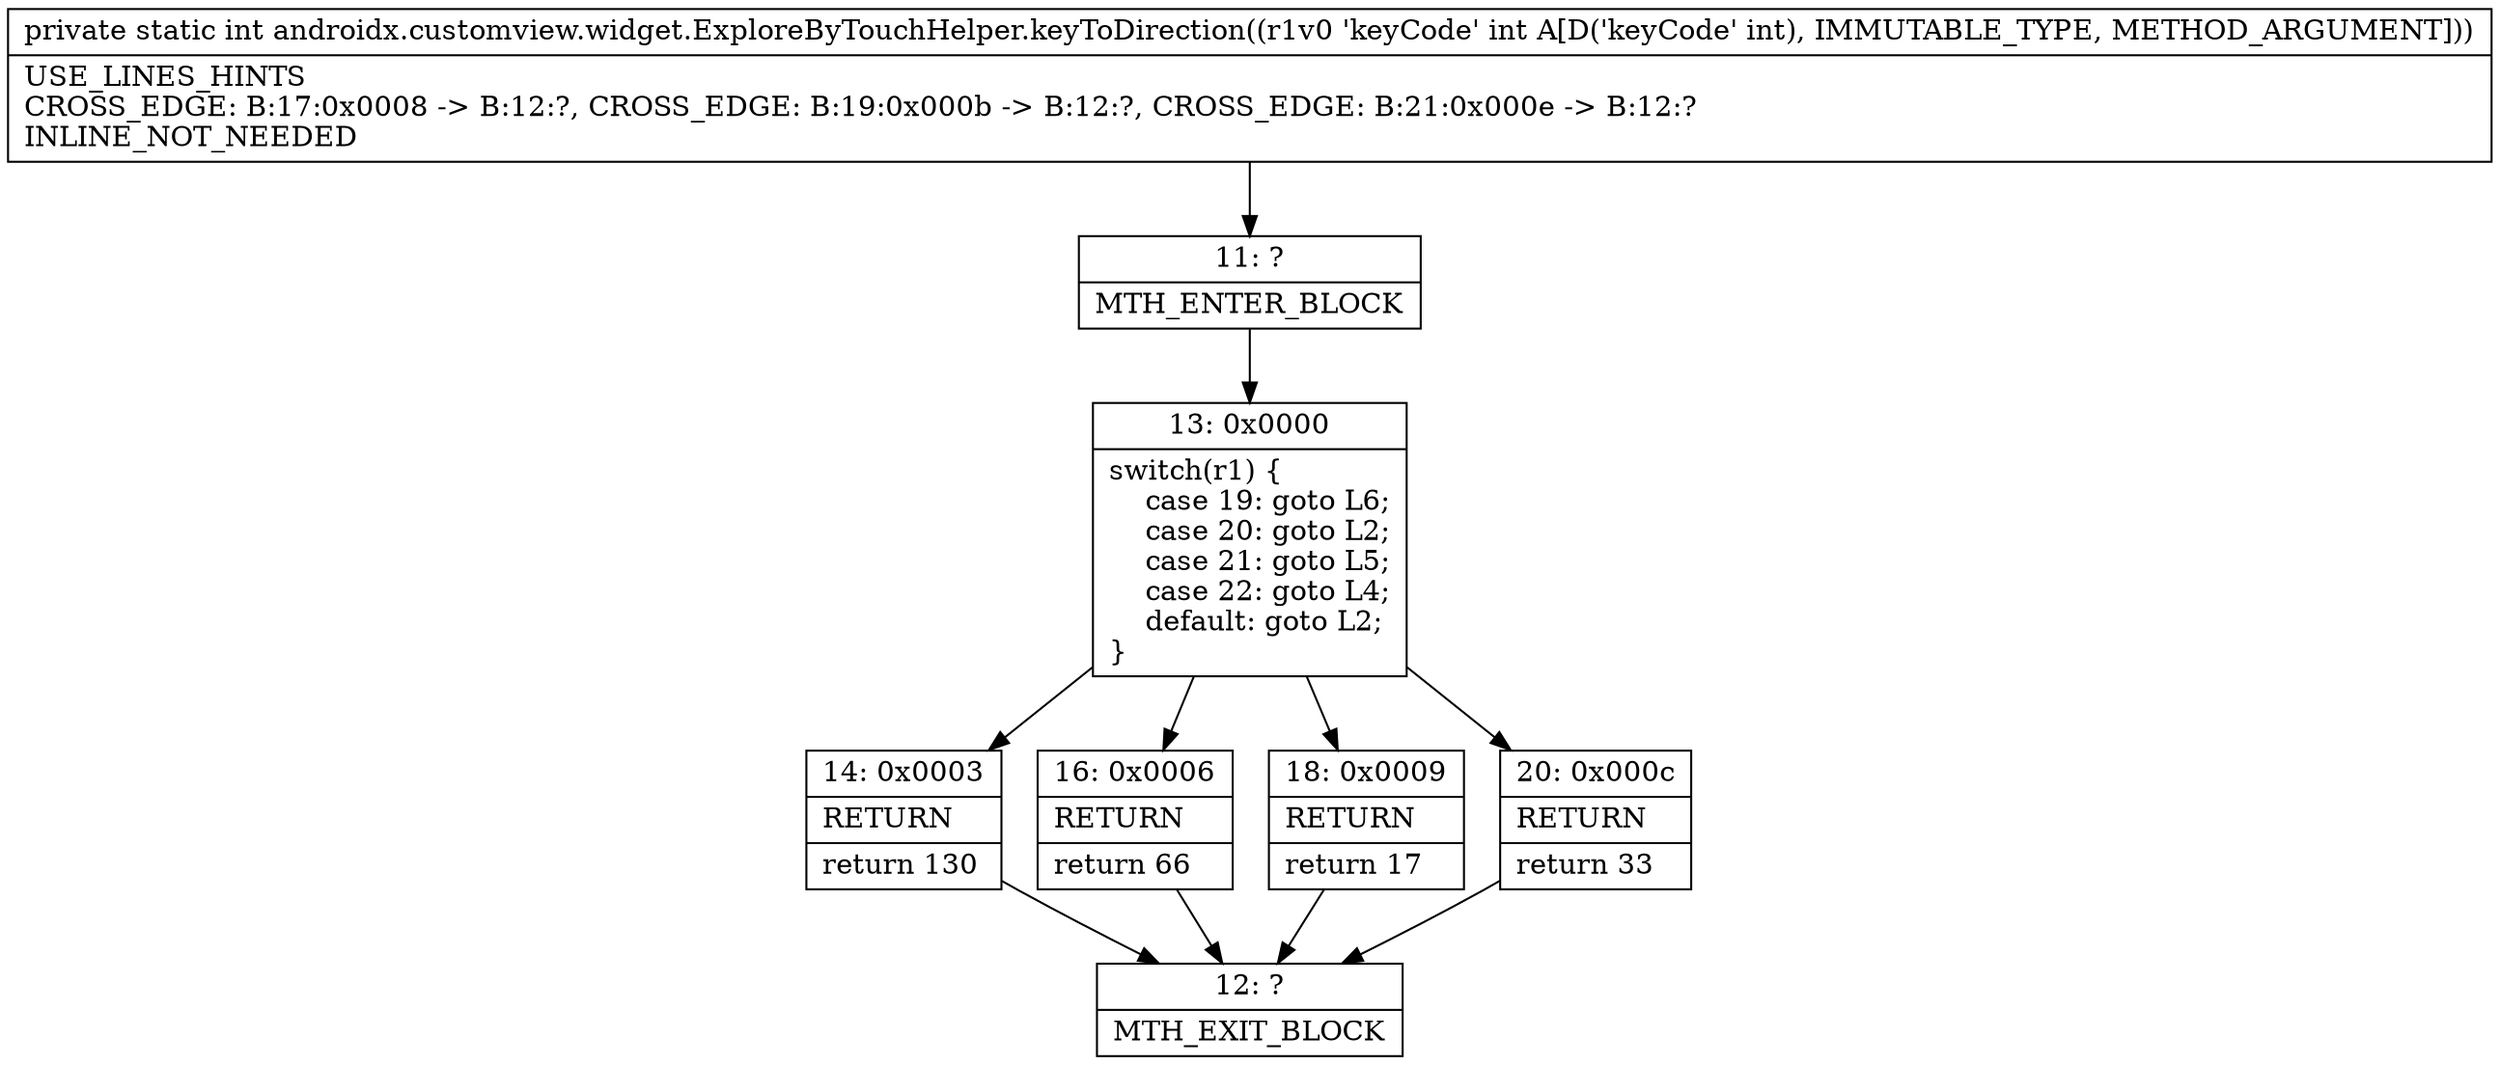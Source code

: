 digraph "CFG forandroidx.customview.widget.ExploreByTouchHelper.keyToDirection(I)I" {
Node_11 [shape=record,label="{11\:\ ?|MTH_ENTER_BLOCK\l}"];
Node_13 [shape=record,label="{13\:\ 0x0000|switch(r1) \{\l    case 19: goto L6;\l    case 20: goto L2;\l    case 21: goto L5;\l    case 22: goto L4;\l    default: goto L2;\l\}\l}"];
Node_14 [shape=record,label="{14\:\ 0x0003|RETURN\l|return 130\l}"];
Node_12 [shape=record,label="{12\:\ ?|MTH_EXIT_BLOCK\l}"];
Node_16 [shape=record,label="{16\:\ 0x0006|RETURN\l|return 66\l}"];
Node_18 [shape=record,label="{18\:\ 0x0009|RETURN\l|return 17\l}"];
Node_20 [shape=record,label="{20\:\ 0x000c|RETURN\l|return 33\l}"];
MethodNode[shape=record,label="{private static int androidx.customview.widget.ExploreByTouchHelper.keyToDirection((r1v0 'keyCode' int A[D('keyCode' int), IMMUTABLE_TYPE, METHOD_ARGUMENT]))  | USE_LINES_HINTS\lCROSS_EDGE: B:17:0x0008 \-\> B:12:?, CROSS_EDGE: B:19:0x000b \-\> B:12:?, CROSS_EDGE: B:21:0x000e \-\> B:12:?\lINLINE_NOT_NEEDED\l}"];
MethodNode -> Node_11;Node_11 -> Node_13;
Node_13 -> Node_14;
Node_13 -> Node_16;
Node_13 -> Node_18;
Node_13 -> Node_20;
Node_14 -> Node_12;
Node_16 -> Node_12;
Node_18 -> Node_12;
Node_20 -> Node_12;
}

